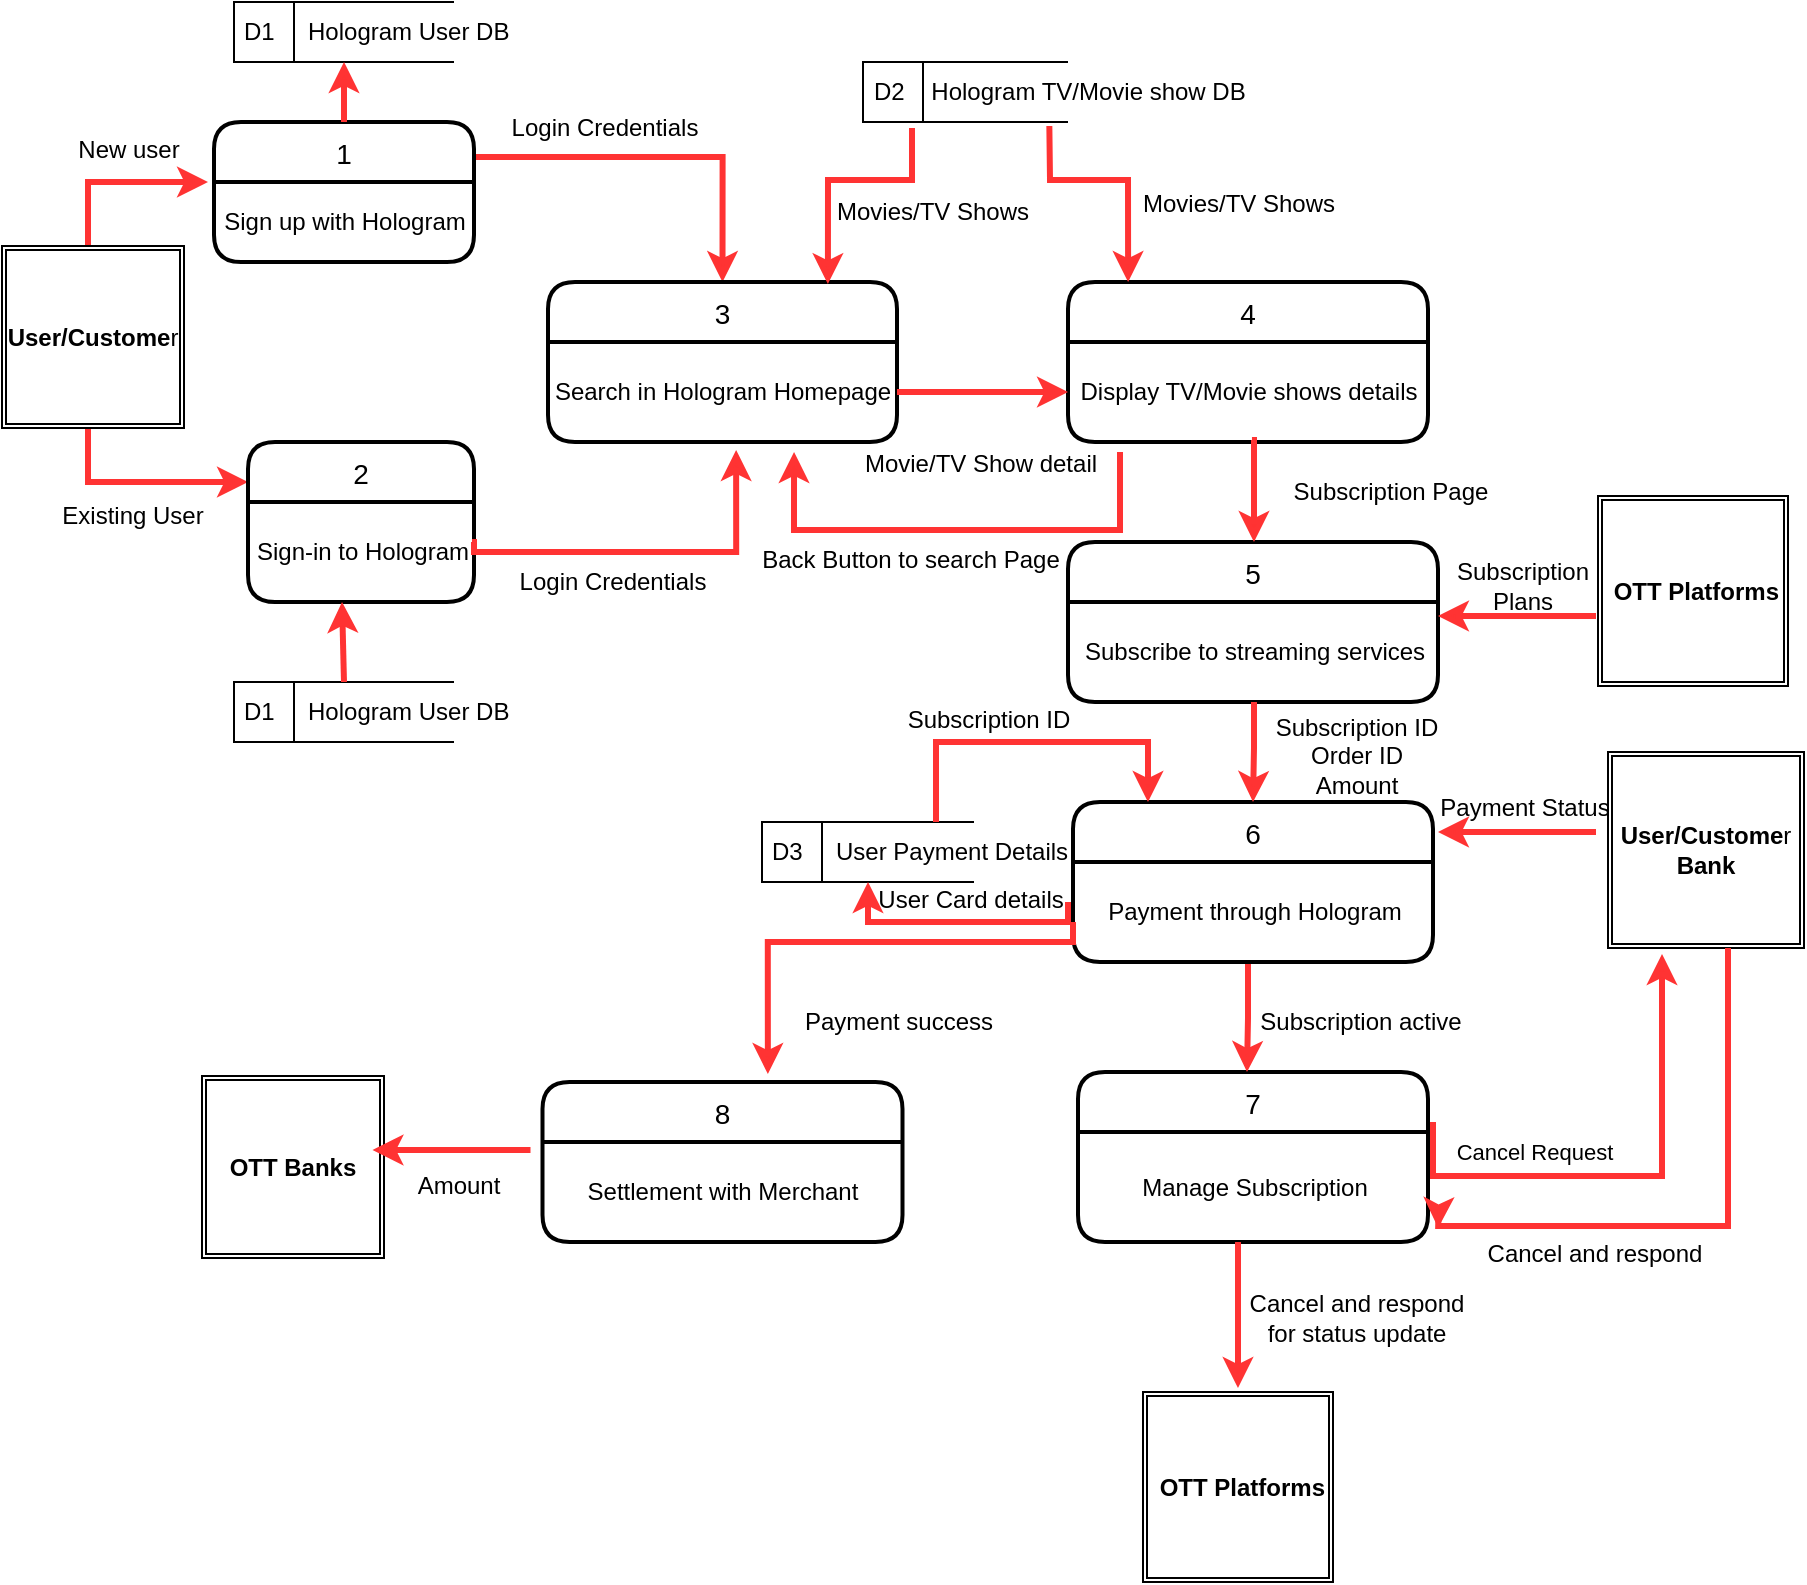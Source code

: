 <mxfile version="13.10.6" type="github">
  <diagram id="MY9PlB7ft-bpY4L-uhnj" name="Page-1">
    <mxGraphModel dx="946" dy="651" grid="0" gridSize="10" guides="1" tooltips="1" connect="1" arrows="1" fold="1" page="1" pageScale="1" pageWidth="827" pageHeight="1169" background="#ffffff" math="0" shadow="0">
      <root>
        <mxCell id="0" />
        <mxCell id="1" parent="0" />
        <mxCell id="Iza76VuhR1Gx-UY5kcg5-1" value="" style="endArrow=classic;html=1;fillColor=#FF0000;strokeColor=#FF3333;rounded=0;strokeWidth=3;" parent="1" edge="1">
          <mxGeometry width="50" height="50" relative="1" as="geometry">
            <mxPoint x="100" y="150" as="sourcePoint" />
            <mxPoint x="160" y="100" as="targetPoint" />
            <Array as="points">
              <mxPoint x="100" y="100" />
            </Array>
          </mxGeometry>
        </mxCell>
        <mxCell id="Iza76VuhR1Gx-UY5kcg5-2" value="" style="endArrow=classic;html=1;fillColor=#FF0000;strokeColor=#FF3333;exitX=0.75;exitY=1;exitDx=0;exitDy=0;entryX=0;entryY=0.25;entryDx=0;entryDy=0;rounded=0;strokeWidth=3;" parent="1" target="Iza76VuhR1Gx-UY5kcg5-6" edge="1">
          <mxGeometry width="50" height="50" relative="1" as="geometry">
            <mxPoint x="100" y="200" as="sourcePoint" />
            <mxPoint x="414" y="340" as="targetPoint" />
            <Array as="points">
              <mxPoint x="100" y="250" />
            </Array>
          </mxGeometry>
        </mxCell>
        <mxCell id="Iza76VuhR1Gx-UY5kcg5-3" value="" style="edgeStyle=segmentEdgeStyle;endArrow=classic;html=1;strokeColor=#FF3333;fillColor=#FF0000;entryX=0.5;entryY=0;entryDx=0;entryDy=0;exitX=1;exitY=0.25;exitDx=0;exitDy=0;rounded=0;strokeWidth=3;" parent="1" source="Iza76VuhR1Gx-UY5kcg5-4" target="Iza76VuhR1Gx-UY5kcg5-8" edge="1">
          <mxGeometry width="50" height="50" relative="1" as="geometry">
            <mxPoint x="570" y="170" as="sourcePoint" />
            <mxPoint x="499.72" y="141" as="targetPoint" />
            <Array as="points" />
          </mxGeometry>
        </mxCell>
        <mxCell id="Iza76VuhR1Gx-UY5kcg5-4" value="1" style="swimlane;childLayout=stackLayout;horizontal=1;startSize=30;horizontalStack=0;rounded=1;fontSize=14;fontStyle=0;strokeWidth=2;resizeParent=0;resizeLast=1;shadow=0;dashed=0;align=center;" parent="1" vertex="1">
          <mxGeometry x="163" y="70" width="130" height="70" as="geometry">
            <mxRectangle x="20" y="370" width="40" height="30" as="alternateBounds" />
          </mxGeometry>
        </mxCell>
        <mxCell id="Iza76VuhR1Gx-UY5kcg5-5" value="Sign up with Hologram" style="text;html=1;align=center;verticalAlign=middle;resizable=0;points=[];autosize=1;" parent="Iza76VuhR1Gx-UY5kcg5-4" vertex="1">
          <mxGeometry y="30" width="130" height="40" as="geometry" />
        </mxCell>
        <mxCell id="Iza76VuhR1Gx-UY5kcg5-6" value="2" style="swimlane;childLayout=stackLayout;horizontal=1;startSize=30;horizontalStack=0;rounded=1;fontSize=14;fontStyle=0;strokeWidth=2;resizeParent=0;resizeLast=1;shadow=0;dashed=0;align=center;" parent="1" vertex="1">
          <mxGeometry x="180" y="230" width="113" height="80" as="geometry">
            <mxRectangle x="20" y="370" width="40" height="30" as="alternateBounds" />
          </mxGeometry>
        </mxCell>
        <mxCell id="Iza76VuhR1Gx-UY5kcg5-7" value="Sign-in to Hologram" style="text;html=1;align=center;verticalAlign=middle;resizable=0;points=[];autosize=1;" parent="Iza76VuhR1Gx-UY5kcg5-6" vertex="1">
          <mxGeometry y="30" width="113" height="50" as="geometry" />
        </mxCell>
        <mxCell id="Iza76VuhR1Gx-UY5kcg5-8" value="3" style="swimlane;childLayout=stackLayout;horizontal=1;startSize=30;horizontalStack=0;rounded=1;fontSize=14;fontStyle=0;strokeWidth=2;resizeParent=0;resizeLast=1;shadow=0;dashed=0;align=center;" parent="1" vertex="1">
          <mxGeometry x="330" y="150" width="174.5" height="80" as="geometry">
            <mxRectangle x="20" y="370" width="40" height="30" as="alternateBounds" />
          </mxGeometry>
        </mxCell>
        <mxCell id="Iza76VuhR1Gx-UY5kcg5-9" value="Search in Hologram Homepage" style="text;html=1;align=center;verticalAlign=middle;resizable=0;points=[];autosize=1;" parent="Iza76VuhR1Gx-UY5kcg5-8" vertex="1">
          <mxGeometry y="30" width="174.5" height="50" as="geometry" />
        </mxCell>
        <mxCell id="Iza76VuhR1Gx-UY5kcg5-10" value="4" style="swimlane;childLayout=stackLayout;horizontal=1;startSize=30;horizontalStack=0;rounded=1;fontSize=14;fontStyle=0;strokeWidth=2;resizeParent=0;resizeLast=1;shadow=0;dashed=0;align=center;" parent="1" vertex="1">
          <mxGeometry x="590" y="150" width="180" height="80" as="geometry">
            <mxRectangle x="20" y="370" width="40" height="30" as="alternateBounds" />
          </mxGeometry>
        </mxCell>
        <mxCell id="Iza76VuhR1Gx-UY5kcg5-11" value="Display TV/Movie shows details" style="text;html=1;align=center;verticalAlign=middle;resizable=0;points=[];autosize=1;" parent="Iza76VuhR1Gx-UY5kcg5-10" vertex="1">
          <mxGeometry y="30" width="180" height="50" as="geometry" />
        </mxCell>
        <mxCell id="Iza76VuhR1Gx-UY5kcg5-12" value="D2&amp;nbsp; &amp;nbsp; Hologram TV/Movie show DB" style="html=1;dashed=0;whitespace=wrap;shape=mxgraph.dfd.dataStoreID;align=left;spacingLeft=3;points=[[0,0],[0.5,0],[1,0],[0,0.5],[1,0.5],[0,1],[0.5,1],[1,1]];" parent="1" vertex="1">
          <mxGeometry x="487.5" y="40" width="102.5" height="30" as="geometry" />
        </mxCell>
        <mxCell id="Iza76VuhR1Gx-UY5kcg5-13" value="D1&amp;nbsp; &amp;nbsp; &amp;nbsp;Hologram User DB" style="html=1;dashed=0;whitespace=wrap;shape=mxgraph.dfd.dataStoreID;align=left;spacingLeft=3;points=[[0,0],[0.5,0],[1,0],[0,0.5],[1,0.5],[0,1],[0.5,1],[1,1]];" parent="1" vertex="1">
          <mxGeometry x="173" y="350" width="110" height="30" as="geometry" />
        </mxCell>
        <mxCell id="Iza76VuhR1Gx-UY5kcg5-14" value="5" style="swimlane;childLayout=stackLayout;horizontal=1;startSize=30;horizontalStack=0;rounded=1;fontSize=14;fontStyle=0;strokeWidth=2;resizeParent=0;resizeLast=1;shadow=0;dashed=0;align=center;" parent="1" vertex="1">
          <mxGeometry x="590" y="280" width="185" height="80" as="geometry">
            <mxRectangle x="20" y="370" width="40" height="30" as="alternateBounds" />
          </mxGeometry>
        </mxCell>
        <mxCell id="Iza76VuhR1Gx-UY5kcg5-15" value="Subscribe to streaming services" style="text;html=1;align=center;verticalAlign=middle;resizable=0;points=[];autosize=1;" parent="Iza76VuhR1Gx-UY5kcg5-14" vertex="1">
          <mxGeometry y="30" width="185" height="50" as="geometry" />
        </mxCell>
        <mxCell id="Iza76VuhR1Gx-UY5kcg5-16" value="6" style="swimlane;childLayout=stackLayout;horizontal=1;startSize=30;horizontalStack=0;rounded=1;fontSize=14;fontStyle=0;strokeWidth=2;resizeParent=0;resizeLast=1;shadow=0;dashed=0;align=center;" parent="1" vertex="1">
          <mxGeometry x="592.5" y="410" width="180" height="80" as="geometry">
            <mxRectangle x="20" y="370" width="40" height="30" as="alternateBounds" />
          </mxGeometry>
        </mxCell>
        <mxCell id="Iza76VuhR1Gx-UY5kcg5-17" value="Payment through Hologram" style="text;html=1;align=center;verticalAlign=middle;resizable=0;points=[];autosize=1;" parent="Iza76VuhR1Gx-UY5kcg5-16" vertex="1">
          <mxGeometry y="30" width="180" height="50" as="geometry" />
        </mxCell>
        <mxCell id="Iza76VuhR1Gx-UY5kcg5-18" value="7" style="swimlane;childLayout=stackLayout;horizontal=1;startSize=30;horizontalStack=0;rounded=1;fontSize=14;fontStyle=0;strokeWidth=2;resizeParent=0;resizeLast=1;shadow=0;dashed=0;align=center;" parent="1" vertex="1">
          <mxGeometry x="595" y="545" width="175" height="85" as="geometry">
            <mxRectangle x="20" y="370" width="40" height="30" as="alternateBounds" />
          </mxGeometry>
        </mxCell>
        <mxCell id="StVCQytyxGDM6ouXBsY7-21" value="" style="edgeStyle=segmentEdgeStyle;endArrow=classic;html=1;strokeColor=#FF3333;fillColor=#FF0000;rounded=0;strokeWidth=3;" edge="1" parent="Iza76VuhR1Gx-UY5kcg5-18">
          <mxGeometry width="50" height="50" relative="1" as="geometry">
            <mxPoint x="177.5" y="25" as="sourcePoint" />
            <mxPoint x="292" y="-59" as="targetPoint" />
            <Array as="points">
              <mxPoint x="177.5" y="52" />
            </Array>
          </mxGeometry>
        </mxCell>
        <mxCell id="StVCQytyxGDM6ouXBsY7-22" value="Cancel Request" style="edgeLabel;html=1;align=center;verticalAlign=middle;resizable=0;points=[];" vertex="1" connectable="0" parent="StVCQytyxGDM6ouXBsY7-21">
          <mxGeometry x="-0.41" y="4" relative="1" as="geometry">
            <mxPoint x="2.5" y="-8" as="offset" />
          </mxGeometry>
        </mxCell>
        <mxCell id="Iza76VuhR1Gx-UY5kcg5-19" value="Manage Subscription" style="text;html=1;align=center;verticalAlign=middle;resizable=0;points=[];autosize=1;" parent="Iza76VuhR1Gx-UY5kcg5-18" vertex="1">
          <mxGeometry y="30" width="175" height="55" as="geometry" />
        </mxCell>
        <mxCell id="Iza76VuhR1Gx-UY5kcg5-20" value="8" style="swimlane;childLayout=stackLayout;horizontal=1;startSize=30;horizontalStack=0;rounded=1;fontSize=14;fontStyle=0;strokeWidth=2;resizeParent=0;resizeLast=1;shadow=0;dashed=0;align=center;" parent="1" vertex="1">
          <mxGeometry x="327.25" y="550" width="180" height="80" as="geometry">
            <mxRectangle x="20" y="370" width="40" height="30" as="alternateBounds" />
          </mxGeometry>
        </mxCell>
        <mxCell id="Iza76VuhR1Gx-UY5kcg5-21" value="Settlement with Merchant" style="text;html=1;align=center;verticalAlign=middle;resizable=0;points=[];autosize=1;" parent="Iza76VuhR1Gx-UY5kcg5-20" vertex="1">
          <mxGeometry y="30" width="180" height="50" as="geometry" />
        </mxCell>
        <mxCell id="Iza76VuhR1Gx-UY5kcg5-22" value="D1&amp;nbsp; &amp;nbsp; &amp;nbsp;Hologram User DB" style="html=1;dashed=0;whitespace=wrap;shape=mxgraph.dfd.dataStoreID;align=left;spacingLeft=3;points=[[0,0],[0.5,0],[1,0],[0,0.5],[1,0.5],[0,1],[0.5,1],[1,1]];" parent="1" vertex="1">
          <mxGeometry x="173" y="10" width="110" height="30" as="geometry" />
        </mxCell>
        <mxCell id="Iza76VuhR1Gx-UY5kcg5-23" value="" style="endArrow=classic;html=1;fillColor=#FF0000;strokeColor=#FF3333;entryX=0.5;entryY=1;entryDx=0;entryDy=0;exitX=0.5;exitY=0;exitDx=0;exitDy=0;rounded=0;strokeWidth=3;" parent="1" source="Iza76VuhR1Gx-UY5kcg5-4" target="Iza76VuhR1Gx-UY5kcg5-22" edge="1">
          <mxGeometry width="50" height="50" relative="1" as="geometry">
            <mxPoint x="218" y="67" as="sourcePoint" />
            <mxPoint x="250" y="58" as="targetPoint" />
          </mxGeometry>
        </mxCell>
        <mxCell id="Iza76VuhR1Gx-UY5kcg5-24" value="" style="edgeStyle=segmentEdgeStyle;endArrow=classic;html=1;strokeColor=#FF3333;fillColor=#FF0000;entryX=0.539;entryY=1.08;entryDx=0;entryDy=0;entryPerimeter=0;exitX=0.991;exitY=0.4;exitDx=0;exitDy=0;exitPerimeter=0;rounded=0;strokeWidth=3;" parent="1" source="Iza76VuhR1Gx-UY5kcg5-7" target="Iza76VuhR1Gx-UY5kcg5-9" edge="1">
          <mxGeometry width="50" height="50" relative="1" as="geometry">
            <mxPoint x="293" y="277" as="sourcePoint" />
            <mxPoint x="488" y="217" as="targetPoint" />
            <Array as="points">
              <mxPoint x="293" y="280" />
              <mxPoint x="293" y="285" />
              <mxPoint x="424" y="285" />
            </Array>
          </mxGeometry>
        </mxCell>
        <mxCell id="Iza76VuhR1Gx-UY5kcg5-25" value="" style="endArrow=classic;html=1;fillColor=#FF0000;strokeColor=#FF3333;exitX=0.5;exitY=0;exitDx=0;exitDy=0;entryX=0.416;entryY=1;entryDx=0;entryDy=0;entryPerimeter=0;rounded=0;strokeWidth=3;" parent="1" source="Iza76VuhR1Gx-UY5kcg5-13" target="Iza76VuhR1Gx-UY5kcg5-7" edge="1">
          <mxGeometry width="50" height="50" relative="1" as="geometry">
            <mxPoint x="110" y="210" as="sourcePoint" />
            <mxPoint x="230" y="313" as="targetPoint" />
            <Array as="points" />
          </mxGeometry>
        </mxCell>
        <mxCell id="Iza76VuhR1Gx-UY5kcg5-26" value="" style="endArrow=classic;html=1;fillColor=#FF0000;strokeColor=#FF3333;entryX=0.802;entryY=0.013;entryDx=0;entryDy=0;entryPerimeter=0;rounded=0;strokeWidth=3;" parent="1" target="Iza76VuhR1Gx-UY5kcg5-8" edge="1">
          <mxGeometry width="50" height="50" relative="1" as="geometry">
            <mxPoint x="512" y="73" as="sourcePoint" />
            <mxPoint x="475" y="145" as="targetPoint" />
            <Array as="points">
              <mxPoint x="512" y="99" />
              <mxPoint x="470" y="99" />
            </Array>
          </mxGeometry>
        </mxCell>
        <mxCell id="Iza76VuhR1Gx-UY5kcg5-27" value="" style="edgeStyle=segmentEdgeStyle;endArrow=classic;html=1;strokeColor=#FF3333;fillColor=#FF0000;rounded=0;strokeWidth=3;" parent="1" source="Iza76VuhR1Gx-UY5kcg5-9" edge="1">
          <mxGeometry width="50" height="50" relative="1" as="geometry">
            <mxPoint x="520" y="210" as="sourcePoint" />
            <mxPoint x="590" y="205" as="targetPoint" />
            <Array as="points" />
          </mxGeometry>
        </mxCell>
        <mxCell id="Iza76VuhR1Gx-UY5kcg5-28" value="" style="edgeStyle=segmentEdgeStyle;endArrow=classic;html=1;strokeColor=#FF3333;fillColor=#FF0000;exitX=0.511;exitY=0.98;exitDx=0;exitDy=0;exitPerimeter=0;rounded=0;strokeWidth=3;" parent="1" source="Iza76VuhR1Gx-UY5kcg5-11" edge="1">
          <mxGeometry width="50" height="50" relative="1" as="geometry">
            <mxPoint x="683" y="240" as="sourcePoint" />
            <mxPoint x="683" y="280" as="targetPoint" />
            <Array as="points">
              <mxPoint x="683" y="229" />
            </Array>
          </mxGeometry>
        </mxCell>
        <mxCell id="Iza76VuhR1Gx-UY5kcg5-29" value="" style="edgeStyle=segmentEdgeStyle;endArrow=classic;html=1;strokeColor=#FF3333;fillColor=#FF0000;entryX=0.5;entryY=0;entryDx=0;entryDy=0;rounded=0;strokeWidth=3;" parent="1" target="Iza76VuhR1Gx-UY5kcg5-16" edge="1">
          <mxGeometry width="50" height="50" relative="1" as="geometry">
            <mxPoint x="683" y="360" as="sourcePoint" />
            <mxPoint x="693" y="380" as="targetPoint" />
            <Array as="points">
              <mxPoint x="683" y="383" />
            </Array>
          </mxGeometry>
        </mxCell>
        <mxCell id="Iza76VuhR1Gx-UY5kcg5-30" value="" style="edgeStyle=segmentEdgeStyle;endArrow=classic;html=1;strokeColor=#FF3333;fillColor=#FF0000;entryX=0.5;entryY=0;entryDx=0;entryDy=0;rounded=0;strokeWidth=3;" parent="1" edge="1">
          <mxGeometry width="50" height="50" relative="1" as="geometry">
            <mxPoint x="680" y="491" as="sourcePoint" />
            <mxPoint x="679.5" y="545" as="targetPoint" />
            <Array as="points">
              <mxPoint x="680" y="518" />
            </Array>
          </mxGeometry>
        </mxCell>
        <mxCell id="Iza76VuhR1Gx-UY5kcg5-31" value="" style="edgeStyle=segmentEdgeStyle;endArrow=classic;html=1;strokeColor=#FF3333;fillColor=#FF0000;exitX=0;exitY=0.75;exitDx=0;exitDy=0;entryX=0.626;entryY=-0.05;entryDx=0;entryDy=0;entryPerimeter=0;rounded=0;strokeWidth=3;" parent="1" source="Iza76VuhR1Gx-UY5kcg5-16" target="Iza76VuhR1Gx-UY5kcg5-20" edge="1">
          <mxGeometry width="50" height="50" relative="1" as="geometry">
            <mxPoint x="561" y="480" as="sourcePoint" />
            <mxPoint x="440" y="540" as="targetPoint" />
            <Array as="points">
              <mxPoint x="593" y="480" />
              <mxPoint x="440" y="480" />
            </Array>
          </mxGeometry>
        </mxCell>
        <mxCell id="Iza76VuhR1Gx-UY5kcg5-32" value="" style="endArrow=classic;html=1;fillColor=#FF0000;strokeColor=#FF3333;exitX=0.909;exitY=1.067;exitDx=0;exitDy=0;exitPerimeter=0;entryX=0.167;entryY=0;entryDx=0;entryDy=0;entryPerimeter=0;rounded=0;strokeWidth=3;" parent="1" source="Iza76VuhR1Gx-UY5kcg5-12" target="Iza76VuhR1Gx-UY5kcg5-10" edge="1">
          <mxGeometry width="50" height="50" relative="1" as="geometry">
            <mxPoint x="480" y="113" as="sourcePoint" />
            <mxPoint x="630" y="102" as="targetPoint" />
            <Array as="points">
              <mxPoint x="581" y="99" />
              <mxPoint x="620" y="99" />
            </Array>
          </mxGeometry>
        </mxCell>
        <mxCell id="Iza76VuhR1Gx-UY5kcg5-33" value="" style="edgeStyle=segmentEdgeStyle;endArrow=classic;html=1;strokeColor=#FF3333;fillColor=#FF0000;rounded=0;strokeWidth=3;" parent="1" target="Iza76VuhR1Gx-UY5kcg5-15" edge="1">
          <mxGeometry width="50" height="50" relative="1" as="geometry">
            <mxPoint x="810" y="317" as="sourcePoint" />
            <mxPoint x="778" y="339" as="targetPoint" />
            <Array as="points">
              <mxPoint x="854" y="317" />
              <mxPoint x="854" y="317" />
            </Array>
          </mxGeometry>
        </mxCell>
        <mxCell id="Iza76VuhR1Gx-UY5kcg5-34" value="D3&amp;nbsp; &amp;nbsp; &amp;nbsp;User Payment Details" style="html=1;dashed=0;whitespace=wrap;shape=mxgraph.dfd.dataStoreID;align=left;spacingLeft=3;points=[[0,0],[0.5,0],[1,0],[0,0.5],[1,0.5],[0,1],[0.5,1],[1,1]];" parent="1" vertex="1">
          <mxGeometry x="437" y="420" width="106" height="30" as="geometry" />
        </mxCell>
        <mxCell id="Iza76VuhR1Gx-UY5kcg5-35" value="" style="edgeStyle=segmentEdgeStyle;endArrow=classic;html=1;strokeColor=#FF3333;fillColor=#FF0000;rounded=0;strokeWidth=3;" parent="1" edge="1">
          <mxGeometry width="50" height="50" relative="1" as="geometry">
            <mxPoint x="524" y="420" as="sourcePoint" />
            <mxPoint x="630" y="410" as="targetPoint" />
            <Array as="points">
              <mxPoint x="524" y="380" />
              <mxPoint x="630" y="380" />
            </Array>
          </mxGeometry>
        </mxCell>
        <mxCell id="Iza76VuhR1Gx-UY5kcg5-36" value="" style="edgeStyle=segmentEdgeStyle;endArrow=classic;html=1;strokeColor=#FF3333;fillColor=#FF0000;entryX=0.5;entryY=1;entryDx=0;entryDy=0;rounded=0;strokeWidth=3;" parent="1" target="Iza76VuhR1Gx-UY5kcg5-34" edge="1">
          <mxGeometry width="50" height="50" relative="1" as="geometry">
            <mxPoint x="590" y="460" as="sourcePoint" />
            <mxPoint x="490" y="460" as="targetPoint" />
            <Array as="points">
              <mxPoint x="590" y="470" />
              <mxPoint x="490" y="470" />
            </Array>
          </mxGeometry>
        </mxCell>
        <mxCell id="Iza76VuhR1Gx-UY5kcg5-39" value="&lt;span style=&quot;color: rgba(0 , 0 , 0 , 0) ; font-family: monospace ; font-size: 0px&quot;&gt;%3CmxGraphModel%3E%3Croot%3E%3CmxCell%20id%3D%220%22%2F%3E%3CmxCell%20id%3D%221%22%20parent%3D%220%22%2F%3E%3CmxCell%20id%3D%222%22%20value%3D%22Login%20Credential%22%20style%3D%22text%3Bhtml%3D1%3Balign%3Dcenter%3BverticalAlign%3Dmiddle%3Bresizable%3D0%3Bpoints%3D%5B%5D%3Bautosize%3D1%3B%22%20vertex%3D%221%22%20parent%3D%221%22%3E%3CmxGeometry%20x%3D%22360%22%20y%3D%2260%22%20width%3D%22100%22%20height%3D%2220%22%20as%3D%22geometry%22%2F%3E%3C%2FmxCell%3E%3C%2Froot%3E%3C%2FmxGraphModel%3E&lt;/span&gt;" style="text;html=1;resizable=0;autosize=1;align=center;verticalAlign=middle;points=[];fillColor=none;strokeColor=none;rounded=0;" parent="1" vertex="1">
          <mxGeometry x="400" y="310" width="20" height="20" as="geometry" />
        </mxCell>
        <mxCell id="Iza76VuhR1Gx-UY5kcg5-40" value="New user" style="text;html=1;align=center;verticalAlign=middle;resizable=0;points=[];autosize=1;" parent="1" vertex="1">
          <mxGeometry x="85" y="74" width="70" height="20" as="geometry" />
        </mxCell>
        <mxCell id="Iza76VuhR1Gx-UY5kcg5-41" value="Existing User" style="text;html=1;align=center;verticalAlign=middle;resizable=0;points=[];autosize=1;" parent="1" vertex="1">
          <mxGeometry x="77" y="257" width="90" height="20" as="geometry" />
        </mxCell>
        <mxCell id="Iza76VuhR1Gx-UY5kcg5-42" value="Login Credentials" style="text;html=1;align=center;verticalAlign=middle;resizable=0;points=[];autosize=1;" parent="1" vertex="1">
          <mxGeometry x="306" y="64" width="103" height="18" as="geometry" />
        </mxCell>
        <mxCell id="Iza76VuhR1Gx-UY5kcg5-43" value="Login Credentials" style="text;html=1;align=center;verticalAlign=middle;resizable=0;points=[];autosize=1;" parent="1" vertex="1">
          <mxGeometry x="310" y="291" width="103" height="18" as="geometry" />
        </mxCell>
        <mxCell id="Iza76VuhR1Gx-UY5kcg5-44" value="Movie/TV Show detail" style="text;html=1;align=center;verticalAlign=middle;resizable=0;points=[];autosize=1;" parent="1" vertex="1">
          <mxGeometry x="483" y="232" width="126" height="18" as="geometry" />
        </mxCell>
        <mxCell id="Iza76VuhR1Gx-UY5kcg5-45" value="Subscription Page" style="text;html=1;align=center;verticalAlign=middle;resizable=0;points=[];autosize=1;" parent="1" vertex="1">
          <mxGeometry x="697" y="246" width="107" height="18" as="geometry" />
        </mxCell>
        <mxCell id="Iza76VuhR1Gx-UY5kcg5-47" value="&lt;div&gt;Subscription ID&lt;/div&gt;&lt;div&gt;Order ID&lt;/div&gt;&lt;div&gt;Amount&lt;br&gt;&lt;/div&gt;" style="text;html=1;align=center;verticalAlign=middle;resizable=0;points=[];autosize=1;" parent="1" vertex="1">
          <mxGeometry x="688" y="364" width="91" height="46" as="geometry" />
        </mxCell>
        <mxCell id="Iza76VuhR1Gx-UY5kcg5-49" value="Subscription active" style="text;html=1;align=center;verticalAlign=middle;resizable=0;points=[];autosize=1;" parent="1" vertex="1">
          <mxGeometry x="680" y="511" width="111" height="18" as="geometry" />
        </mxCell>
        <mxCell id="Iza76VuhR1Gx-UY5kcg5-50" value="Payment success" style="text;html=1;align=center;verticalAlign=middle;resizable=0;points=[];autosize=1;" parent="1" vertex="1">
          <mxGeometry x="450" y="510" width="110" height="20" as="geometry" />
        </mxCell>
        <mxCell id="Iza76VuhR1Gx-UY5kcg5-51" value="Amount" style="text;html=1;align=center;verticalAlign=middle;resizable=0;points=[];autosize=1;" parent="1" vertex="1">
          <mxGeometry x="259" y="593" width="51" height="18" as="geometry" />
        </mxCell>
        <mxCell id="StVCQytyxGDM6ouXBsY7-1" value="&lt;b&gt;User/Custome&lt;/b&gt;r" style="shape=ext;double=1;whiteSpace=wrap;html=1;aspect=fixed;" vertex="1" parent="1">
          <mxGeometry x="57" y="132" width="91" height="91" as="geometry" />
        </mxCell>
        <mxCell id="StVCQytyxGDM6ouXBsY7-3" value="Movies/TV Shows" style="text;html=1;align=center;verticalAlign=middle;resizable=0;points=[];autosize=1;" vertex="1" parent="1">
          <mxGeometry x="469" y="106" width="106" height="18" as="geometry" />
        </mxCell>
        <mxCell id="StVCQytyxGDM6ouXBsY7-4" value="Movies/TV Shows" style="text;html=1;align=center;verticalAlign=middle;resizable=0;points=[];autosize=1;" vertex="1" parent="1">
          <mxGeometry x="622" y="102" width="106" height="18" as="geometry" />
        </mxCell>
        <mxCell id="StVCQytyxGDM6ouXBsY7-5" value="&lt;b&gt;&lt;span&gt;&amp;nbsp;OTT Platforms&lt;/span&gt;&lt;/b&gt;" style="shape=ext;double=1;whiteSpace=wrap;html=1;aspect=fixed;" vertex="1" parent="1">
          <mxGeometry x="855" y="257" width="95" height="95" as="geometry" />
        </mxCell>
        <mxCell id="StVCQytyxGDM6ouXBsY7-6" value="&lt;b&gt;User/Custome&lt;/b&gt;r &lt;b&gt;Bank&lt;/b&gt;" style="shape=ext;double=1;whiteSpace=wrap;html=1;aspect=fixed;" vertex="1" parent="1">
          <mxGeometry x="860" y="385" width="98" height="98" as="geometry" />
        </mxCell>
        <mxCell id="StVCQytyxGDM6ouXBsY7-8" value="&lt;b&gt;OTT Banks&lt;/b&gt;" style="shape=ext;double=1;whiteSpace=wrap;html=1;aspect=fixed;" vertex="1" parent="1">
          <mxGeometry x="157" y="547" width="91" height="91" as="geometry" />
        </mxCell>
        <mxCell id="StVCQytyxGDM6ouXBsY7-9" value="" style="edgeStyle=segmentEdgeStyle;endArrow=classic;html=1;strokeColor=#FF3333;fillColor=#FF0000;rounded=0;strokeWidth=3;entryX=0.705;entryY=1.1;entryDx=0;entryDy=0;entryPerimeter=0;" edge="1" parent="1" target="Iza76VuhR1Gx-UY5kcg5-9">
          <mxGeometry width="50" height="50" relative="1" as="geometry">
            <mxPoint x="616" y="235" as="sourcePoint" />
            <mxPoint x="600" y="215" as="targetPoint" />
            <Array as="points">
              <mxPoint x="616" y="274" />
              <mxPoint x="453" y="274" />
            </Array>
          </mxGeometry>
        </mxCell>
        <mxCell id="StVCQytyxGDM6ouXBsY7-10" value="Back Button to search Page" style="text;html=1;align=center;verticalAlign=middle;resizable=0;points=[];autosize=1;" vertex="1" parent="1">
          <mxGeometry x="431" y="280" width="159" height="18" as="geometry" />
        </mxCell>
        <mxCell id="StVCQytyxGDM6ouXBsY7-11" value="&lt;div&gt;Subscription &lt;br&gt;&lt;/div&gt;&lt;div&gt;Plans&lt;/div&gt;" style="text;html=1;align=center;verticalAlign=middle;resizable=0;points=[];autosize=1;" vertex="1" parent="1">
          <mxGeometry x="779" y="286" width="76" height="32" as="geometry" />
        </mxCell>
        <mxCell id="StVCQytyxGDM6ouXBsY7-13" value="" style="edgeStyle=segmentEdgeStyle;endArrow=classic;html=1;strokeColor=#FF3333;fillColor=#FF0000;rounded=0;strokeWidth=3;" edge="1" parent="1">
          <mxGeometry width="50" height="50" relative="1" as="geometry">
            <mxPoint x="810" y="425" as="sourcePoint" />
            <mxPoint x="775" y="425" as="targetPoint" />
            <Array as="points">
              <mxPoint x="854" y="425" />
              <mxPoint x="854" y="425" />
            </Array>
          </mxGeometry>
        </mxCell>
        <mxCell id="StVCQytyxGDM6ouXBsY7-15" value="Payment Status" style="text;html=1;align=center;verticalAlign=middle;resizable=0;points=[];autosize=1;" vertex="1" parent="1">
          <mxGeometry x="770" y="404" width="95" height="18" as="geometry" />
        </mxCell>
        <mxCell id="StVCQytyxGDM6ouXBsY7-16" value="User Card details" style="text;html=1;align=center;verticalAlign=middle;resizable=0;points=[];autosize=1;" vertex="1" parent="1">
          <mxGeometry x="489.5" y="450" width="103" height="18" as="geometry" />
        </mxCell>
        <mxCell id="StVCQytyxGDM6ouXBsY7-17" value="Subscription ID" style="text;html=1;align=center;verticalAlign=middle;resizable=0;points=[];autosize=1;" vertex="1" parent="1">
          <mxGeometry x="504" y="360" width="91" height="18" as="geometry" />
        </mxCell>
        <mxCell id="StVCQytyxGDM6ouXBsY7-20" value="" style="edgeStyle=segmentEdgeStyle;endArrow=classic;html=1;strokeColor=#FF3333;fillColor=#FF0000;rounded=0;strokeWidth=3;" edge="1" parent="1">
          <mxGeometry width="50" height="50" relative="1" as="geometry">
            <mxPoint x="277.25" y="584" as="sourcePoint" />
            <mxPoint x="242.25" y="584" as="targetPoint" />
            <Array as="points">
              <mxPoint x="321.25" y="584" />
              <mxPoint x="321.25" y="584" />
            </Array>
          </mxGeometry>
        </mxCell>
        <mxCell id="StVCQytyxGDM6ouXBsY7-23" value="" style="edgeStyle=segmentEdgeStyle;endArrow=classic;html=1;strokeColor=#FF3333;fillColor=#FF0000;rounded=0;strokeWidth=3;entryX=1.029;entryY=0.873;entryDx=0;entryDy=0;entryPerimeter=0;" edge="1" parent="1" target="Iza76VuhR1Gx-UY5kcg5-19">
          <mxGeometry width="50" height="50" relative="1" as="geometry">
            <mxPoint x="920" y="483" as="sourcePoint" />
            <mxPoint x="791" y="622" as="targetPoint" />
            <Array as="points">
              <mxPoint x="920" y="622" />
            </Array>
          </mxGeometry>
        </mxCell>
        <mxCell id="StVCQytyxGDM6ouXBsY7-25" value="Cancel and respond" style="text;html=1;align=center;verticalAlign=middle;resizable=0;points=[];autosize=1;" vertex="1" parent="1">
          <mxGeometry x="794" y="627" width="117" height="18" as="geometry" />
        </mxCell>
        <mxCell id="StVCQytyxGDM6ouXBsY7-26" value="&lt;b&gt;&lt;span&gt;&amp;nbsp;OTT Platforms&lt;/span&gt;&lt;/b&gt;" style="shape=ext;double=1;whiteSpace=wrap;html=1;aspect=fixed;" vertex="1" parent="1">
          <mxGeometry x="627.5" y="705" width="95" height="95" as="geometry" />
        </mxCell>
        <mxCell id="StVCQytyxGDM6ouXBsY7-27" value="" style="edgeStyle=segmentEdgeStyle;endArrow=classic;html=1;strokeColor=#FF3333;fillColor=#FF0000;rounded=0;strokeWidth=3;" edge="1" parent="1">
          <mxGeometry width="50" height="50" relative="1" as="geometry">
            <mxPoint x="675" y="630" as="sourcePoint" />
            <mxPoint x="675" y="703" as="targetPoint" />
            <Array as="points">
              <mxPoint x="675" y="657" />
            </Array>
          </mxGeometry>
        </mxCell>
        <mxCell id="StVCQytyxGDM6ouXBsY7-29" value="&lt;div&gt;Cancel and respond&lt;/div&gt;&lt;div&gt;for status update&lt;br&gt;&lt;/div&gt;" style="text;html=1;align=center;verticalAlign=middle;resizable=0;points=[];autosize=1;" vertex="1" parent="1">
          <mxGeometry x="675" y="652" width="117" height="32" as="geometry" />
        </mxCell>
      </root>
    </mxGraphModel>
  </diagram>
</mxfile>

